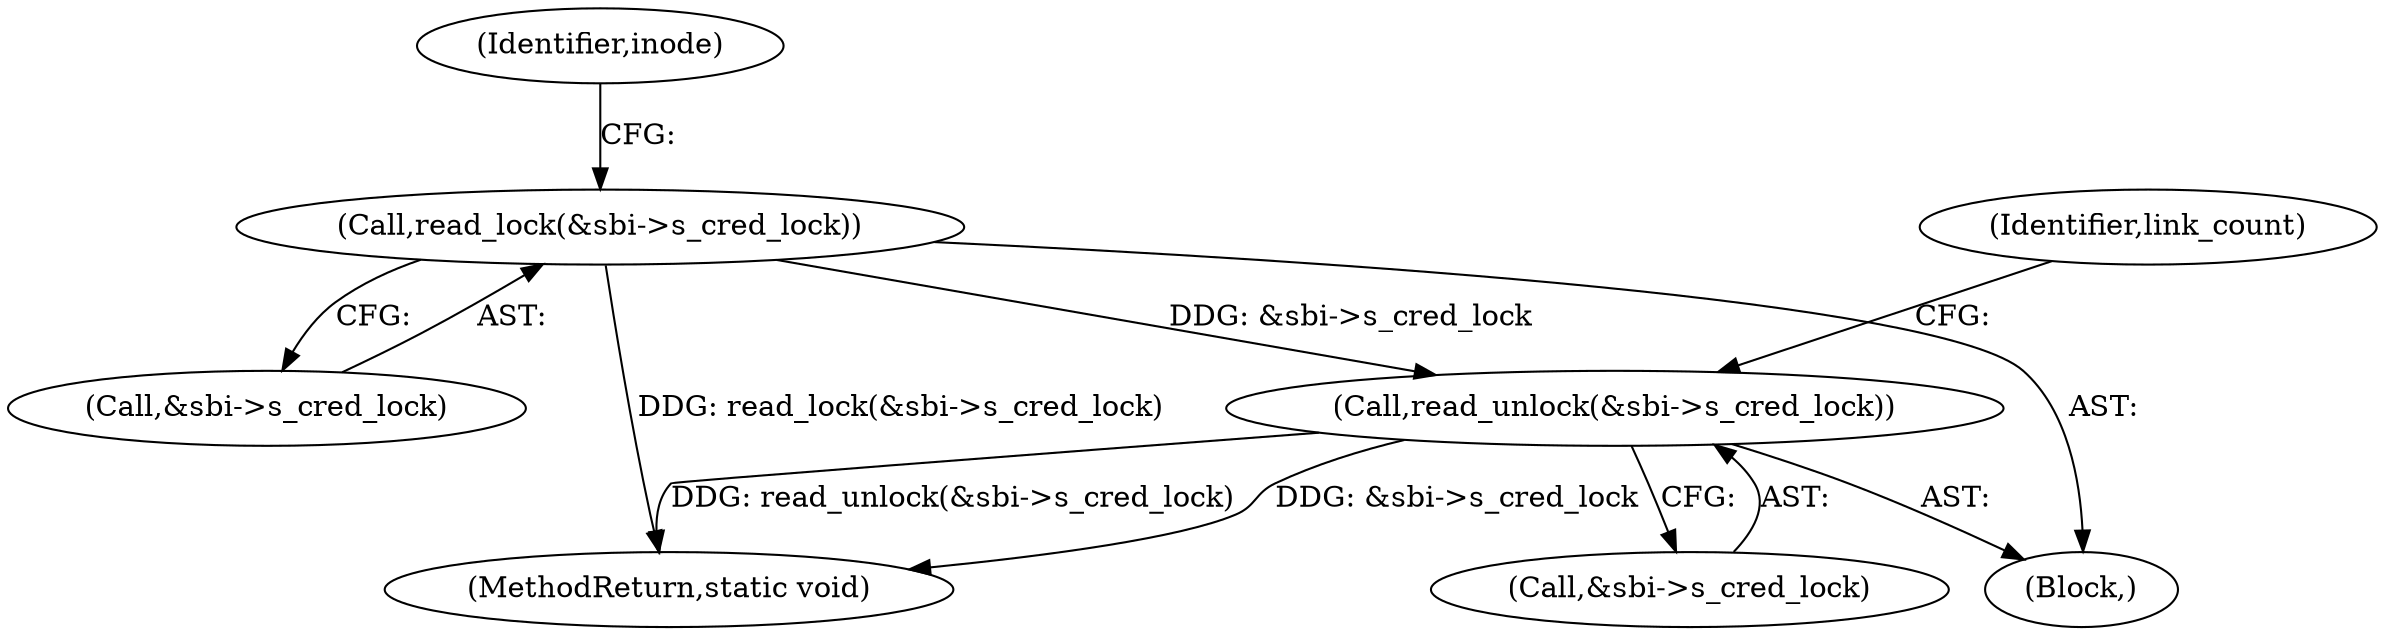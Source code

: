digraph "0_linux_c03aa9f6e1f938618e6db2e23afef0574efeeb65@API" {
"1000696" [label="(Call,read_unlock(&sbi->s_cred_lock))"];
"1000566" [label="(Call,read_lock(&sbi->s_cred_lock))"];
"1001156" [label="(MethodReturn,static void)"];
"1000567" [label="(Call,&sbi->s_cred_lock)"];
"1000697" [label="(Call,&sbi->s_cred_lock)"];
"1000696" [label="(Call,read_unlock(&sbi->s_cred_lock))"];
"1000566" [label="(Call,read_lock(&sbi->s_cred_lock))"];
"1000572" [label="(Identifier,inode)"];
"1000105" [label="(Block,)"];
"1000702" [label="(Identifier,link_count)"];
"1000696" -> "1000105"  [label="AST: "];
"1000696" -> "1000697"  [label="CFG: "];
"1000697" -> "1000696"  [label="AST: "];
"1000702" -> "1000696"  [label="CFG: "];
"1000696" -> "1001156"  [label="DDG: read_unlock(&sbi->s_cred_lock)"];
"1000696" -> "1001156"  [label="DDG: &sbi->s_cred_lock"];
"1000566" -> "1000696"  [label="DDG: &sbi->s_cred_lock"];
"1000566" -> "1000105"  [label="AST: "];
"1000566" -> "1000567"  [label="CFG: "];
"1000567" -> "1000566"  [label="AST: "];
"1000572" -> "1000566"  [label="CFG: "];
"1000566" -> "1001156"  [label="DDG: read_lock(&sbi->s_cred_lock)"];
}
